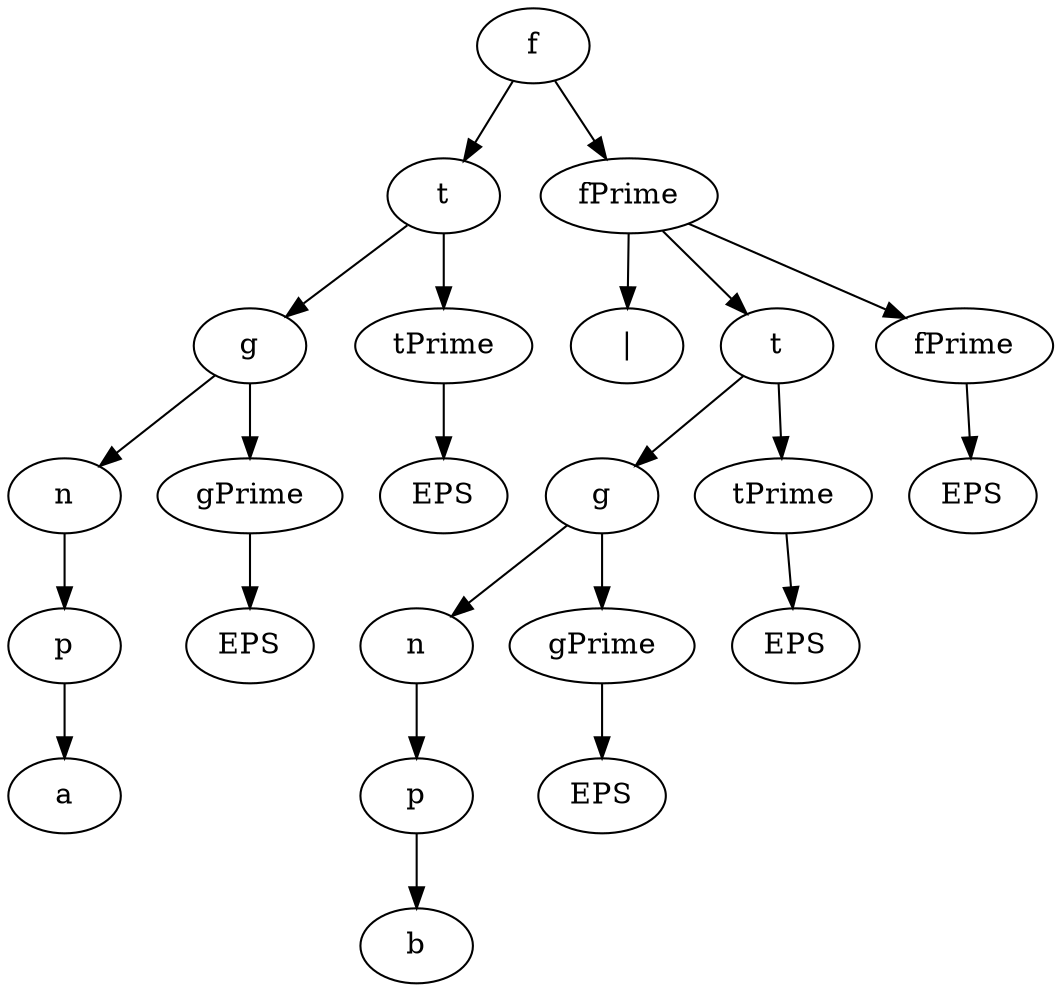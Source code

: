 digraph {
	0 [label="f"]
	0 -> 1
	0 -> 2
	1 [label="t"]
	1 -> 3
	1 -> 4
	2 [label="fPrime"]
	2 -> 5
	2 -> 6
	2 -> 7
	3 [label="g"]
	3 -> 8
	3 -> 9
	4 [label="tPrime"]
	4 -> 10
	5 [label="|"]
	6 [label="t"]
	6 -> 11
	6 -> 12
	7 [label="fPrime"]
	7 -> 13
	8 [label="n"]
	8 -> 14
	9 [label="gPrime"]
	9 -> 15
	10 [label="EPS"]
	11 [label="g"]
	11 -> 16
	11 -> 17
	12 [label="tPrime"]
	12 -> 18
	13 [label="EPS"]
	14 [label="p"]
	14 -> 19
	15 [label="EPS"]
	16 [label="n"]
	16 -> 20
	17 [label="gPrime"]
	17 -> 21
	18 [label="EPS"]
	19 [label="a"]
	20 [label="p"]
	20 -> 22
	21 [label="EPS"]
	22 [label="b"]
}